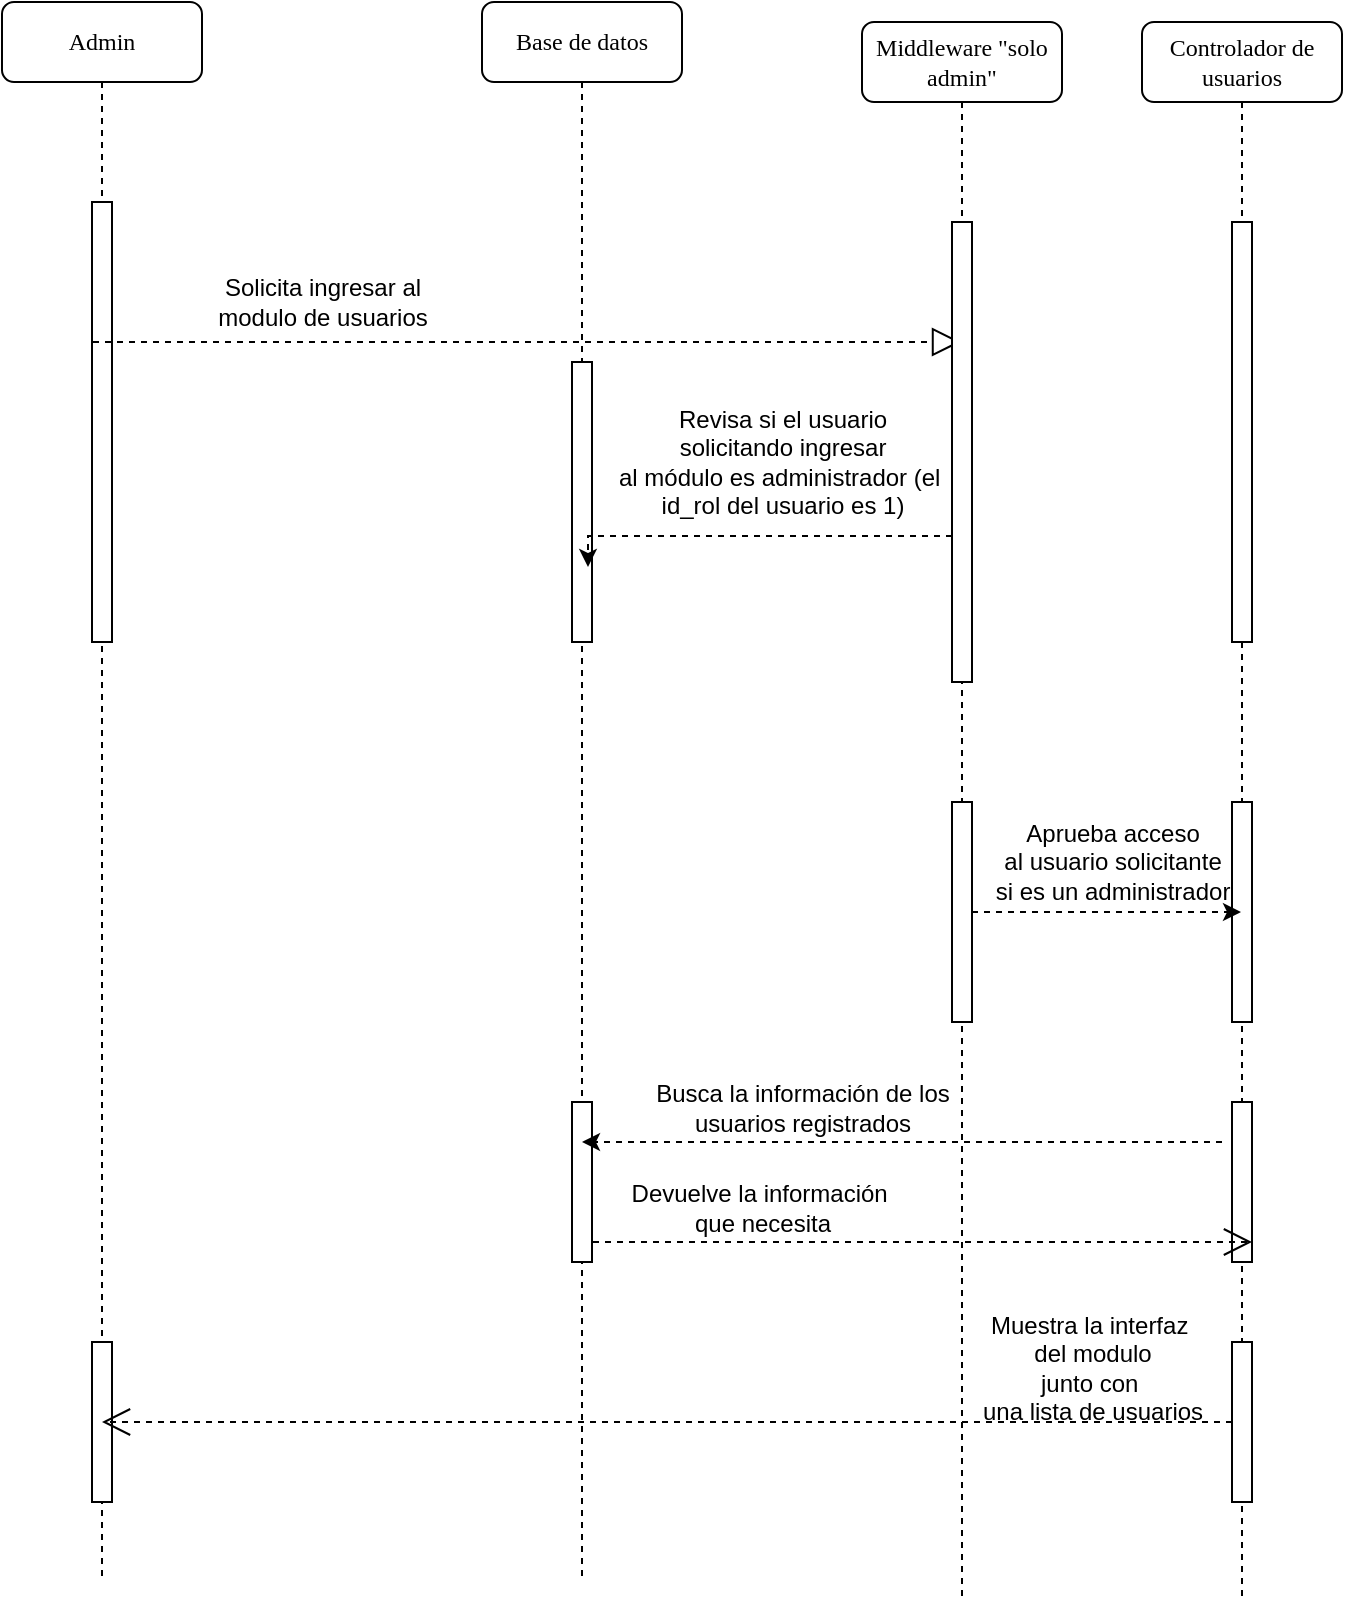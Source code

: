<mxfile version="24.8.0">
  <diagram name="Page-1" id="13e1069c-82ec-6db2-03f1-153e76fe0fe0">
    <mxGraphModel dx="880" dy="470" grid="1" gridSize="10" guides="1" tooltips="1" connect="1" arrows="1" fold="1" page="1" pageScale="1" pageWidth="1100" pageHeight="850" background="#ffffff" math="0" shadow="0">
      <root>
        <mxCell id="0" />
        <mxCell id="1" parent="0" />
        <mxCell id="7baba1c4bc27f4b0-3" value="Base de datos" style="shape=umlLifeline;perimeter=lifelinePerimeter;whiteSpace=wrap;html=1;container=1;collapsible=0;recursiveResize=0;outlineConnect=0;rounded=1;shadow=0;comic=0;labelBackgroundColor=none;strokeWidth=1;fontFamily=Verdana;fontSize=12;align=center;" parent="1" vertex="1">
          <mxGeometry x="340" y="80" width="100" height="790" as="geometry" />
        </mxCell>
        <mxCell id="7baba1c4bc27f4b0-13" value="" style="html=1;points=[];perimeter=orthogonalPerimeter;rounded=0;shadow=0;comic=0;labelBackgroundColor=none;strokeWidth=1;fontFamily=Verdana;fontSize=12;align=center;" parent="7baba1c4bc27f4b0-3" vertex="1">
          <mxGeometry x="45" y="180" width="10" height="140" as="geometry" />
        </mxCell>
        <mxCell id="hNQLCdhJePGUMtkADW94-28" value="" style="html=1;points=[[0,0,0,0,5],[0,1,0,0,-5],[1,0,0,0,5],[1,1,0,0,-5]];perimeter=orthogonalPerimeter;outlineConnect=0;targetShapes=umlLifeline;portConstraint=eastwest;newEdgeStyle={&quot;curved&quot;:0,&quot;rounded&quot;:0};" parent="7baba1c4bc27f4b0-3" vertex="1">
          <mxGeometry x="45" y="550" width="10" height="80" as="geometry" />
        </mxCell>
        <mxCell id="7baba1c4bc27f4b0-8" value="Admin" style="shape=umlLifeline;perimeter=lifelinePerimeter;whiteSpace=wrap;html=1;container=1;collapsible=0;recursiveResize=0;outlineConnect=0;rounded=1;shadow=0;comic=0;labelBackgroundColor=none;strokeWidth=1;fontFamily=Verdana;fontSize=12;align=center;" parent="1" vertex="1">
          <mxGeometry x="100" y="80" width="100" height="790" as="geometry" />
        </mxCell>
        <mxCell id="7baba1c4bc27f4b0-9" value="" style="html=1;points=[];perimeter=orthogonalPerimeter;rounded=0;shadow=0;comic=0;labelBackgroundColor=none;strokeWidth=1;fontFamily=Verdana;fontSize=12;align=center;" parent="7baba1c4bc27f4b0-8" vertex="1">
          <mxGeometry x="45" y="100" width="10" height="220" as="geometry" />
        </mxCell>
        <mxCell id="hNQLCdhJePGUMtkADW94-23" value="" style="html=1;points=[[0,0,0,0,5],[0,1,0,0,-5],[1,0,0,0,5],[1,1,0,0,-5]];perimeter=orthogonalPerimeter;outlineConnect=0;targetShapes=umlLifeline;portConstraint=eastwest;newEdgeStyle={&quot;curved&quot;:0,&quot;rounded&quot;:0};" parent="7baba1c4bc27f4b0-8" vertex="1">
          <mxGeometry x="45" y="670" width="10" height="80" as="geometry" />
        </mxCell>
        <mxCell id="652f_ZYVGCwjFdwTah18-8" value="Solicita ingresar al&lt;div&gt;modulo de usuarios&lt;/div&gt;" style="text;html=1;align=center;verticalAlign=middle;resizable=0;points=[];autosize=1;strokeColor=none;fillColor=none;" parent="1" vertex="1">
          <mxGeometry x="195" y="210" width="130" height="40" as="geometry" />
        </mxCell>
        <mxCell id="652f_ZYVGCwjFdwTah18-10" value="Controlador de usuarios" style="shape=umlLifeline;perimeter=lifelinePerimeter;whiteSpace=wrap;html=1;container=1;collapsible=0;recursiveResize=0;outlineConnect=0;rounded=1;shadow=0;comic=0;labelBackgroundColor=none;strokeWidth=1;fontFamily=Verdana;fontSize=12;align=center;" parent="1" vertex="1">
          <mxGeometry x="670" y="90" width="100" height="790" as="geometry" />
        </mxCell>
        <mxCell id="652f_ZYVGCwjFdwTah18-11" value="" style="html=1;points=[];perimeter=orthogonalPerimeter;rounded=0;shadow=0;comic=0;labelBackgroundColor=none;strokeWidth=1;fontFamily=Verdana;fontSize=12;align=center;" parent="652f_ZYVGCwjFdwTah18-10" vertex="1">
          <mxGeometry x="45" y="100" width="10" height="210" as="geometry" />
        </mxCell>
        <mxCell id="hNQLCdhJePGUMtkADW94-19" value="" style="html=1;points=[[0,0,0,0,5],[0,1,0,0,-5],[1,0,0,0,5],[1,1,0,0,-5]];perimeter=orthogonalPerimeter;outlineConnect=0;targetShapes=umlLifeline;portConstraint=eastwest;newEdgeStyle={&quot;curved&quot;:0,&quot;rounded&quot;:0};" parent="652f_ZYVGCwjFdwTah18-10" vertex="1">
          <mxGeometry x="45" y="390" width="10" height="110" as="geometry" />
        </mxCell>
        <mxCell id="hNQLCdhJePGUMtkADW94-22" value="" style="html=1;points=[[0,0,0,0,5],[0,1,0,0,-5],[1,0,0,0,5],[1,1,0,0,-5]];perimeter=orthogonalPerimeter;outlineConnect=0;targetShapes=umlLifeline;portConstraint=eastwest;newEdgeStyle={&quot;curved&quot;:0,&quot;rounded&quot;:0};" parent="652f_ZYVGCwjFdwTah18-10" vertex="1">
          <mxGeometry x="45" y="660" width="10" height="80" as="geometry" />
        </mxCell>
        <mxCell id="hNQLCdhJePGUMtkADW94-27" value="" style="html=1;points=[[0,0,0,0,5],[0,1,0,0,-5],[1,0,0,0,5],[1,1,0,0,-5]];perimeter=orthogonalPerimeter;outlineConnect=0;targetShapes=umlLifeline;portConstraint=eastwest;newEdgeStyle={&quot;curved&quot;:0,&quot;rounded&quot;:0};" parent="652f_ZYVGCwjFdwTah18-10" vertex="1">
          <mxGeometry x="45" y="540" width="10" height="80" as="geometry" />
        </mxCell>
        <mxCell id="hNQLCdhJePGUMtkADW94-32" value="" style="endArrow=open;endSize=12;dashed=1;html=1;rounded=0;" parent="652f_ZYVGCwjFdwTah18-10" edge="1">
          <mxGeometry width="160" relative="1" as="geometry">
            <mxPoint x="-274.5" y="610" as="sourcePoint" />
            <mxPoint x="55" y="610" as="targetPoint" />
          </mxGeometry>
        </mxCell>
        <mxCell id="hNQLCdhJePGUMtkADW94-34" value="Muestra la interfaz&amp;nbsp;&lt;div&gt;del modulo&lt;div&gt;junto con&amp;nbsp;&lt;/div&gt;&lt;div&gt;una lista de usuarios&lt;/div&gt;&lt;/div&gt;" style="text;html=1;align=center;verticalAlign=middle;resizable=0;points=[];autosize=1;strokeColor=none;fillColor=none;" parent="652f_ZYVGCwjFdwTah18-10" vertex="1">
          <mxGeometry x="-90" y="638" width="130" height="70" as="geometry" />
        </mxCell>
        <mxCell id="652f_ZYVGCwjFdwTah18-1" value="" style="endArrow=block;dashed=1;endFill=0;endSize=12;html=1;rounded=0;" parent="1" target="hNQLCdhJePGUMtkADW94-11" edge="1">
          <mxGeometry width="160" relative="1" as="geometry">
            <mxPoint x="145.5" y="250" as="sourcePoint" />
            <mxPoint x="380" y="250" as="targetPoint" />
            <Array as="points">
              <mxPoint x="275.5" y="250" />
            </Array>
          </mxGeometry>
        </mxCell>
        <mxCell id="hNQLCdhJePGUMtkADW94-11" value="Middleware &quot;solo admin&quot;" style="shape=umlLifeline;perimeter=lifelinePerimeter;whiteSpace=wrap;html=1;container=1;collapsible=0;recursiveResize=0;outlineConnect=0;rounded=1;shadow=0;comic=0;labelBackgroundColor=none;strokeWidth=1;fontFamily=Verdana;fontSize=12;align=center;" parent="1" vertex="1">
          <mxGeometry x="530" y="90" width="100" height="790" as="geometry" />
        </mxCell>
        <mxCell id="hNQLCdhJePGUMtkADW94-12" value="" style="html=1;points=[];perimeter=orthogonalPerimeter;rounded=0;shadow=0;comic=0;labelBackgroundColor=none;strokeWidth=1;fontFamily=Verdana;fontSize=12;align=center;" parent="hNQLCdhJePGUMtkADW94-11" vertex="1">
          <mxGeometry x="45" y="100" width="10" height="230" as="geometry" />
        </mxCell>
        <mxCell id="hNQLCdhJePGUMtkADW94-18" value="" style="html=1;points=[[0,0,0,0,5],[0,1,0,0,-5],[1,0,0,0,5],[1,1,0,0,-5]];perimeter=orthogonalPerimeter;outlineConnect=0;targetShapes=umlLifeline;portConstraint=eastwest;newEdgeStyle={&quot;curved&quot;:0,&quot;rounded&quot;:0};" parent="hNQLCdhJePGUMtkADW94-11" vertex="1">
          <mxGeometry x="45" y="390" width="10" height="110" as="geometry" />
        </mxCell>
        <mxCell id="hNQLCdhJePGUMtkADW94-29" style="edgeStyle=orthogonalEdgeStyle;rounded=0;orthogonalLoop=1;jettySize=auto;html=1;curved=0;dashed=1;" parent="hNQLCdhJePGUMtkADW94-11" edge="1">
          <mxGeometry relative="1" as="geometry">
            <mxPoint x="180" y="560" as="sourcePoint" />
            <mxPoint x="-140" y="560" as="targetPoint" />
          </mxGeometry>
        </mxCell>
        <mxCell id="hNQLCdhJePGUMtkADW94-16" value="Revisa si el usuario&lt;div&gt;solicitando ingresar&lt;/div&gt;&lt;div&gt;al módulo es administrador (el&amp;nbsp;&lt;/div&gt;&lt;div&gt;id_rol del usuario es 1)&lt;/div&gt;" style="text;html=1;align=center;verticalAlign=middle;resizable=0;points=[];autosize=1;strokeColor=none;fillColor=none;" parent="1" vertex="1">
          <mxGeometry x="395" y="275" width="190" height="70" as="geometry" />
        </mxCell>
        <mxCell id="hNQLCdhJePGUMtkADW94-17" style="edgeStyle=orthogonalEdgeStyle;rounded=0;orthogonalLoop=1;jettySize=auto;html=1;entryX=0.8;entryY=0.732;entryDx=0;entryDy=0;entryPerimeter=0;dashed=1;" parent="1" source="hNQLCdhJePGUMtkADW94-12" target="7baba1c4bc27f4b0-13" edge="1">
          <mxGeometry relative="1" as="geometry">
            <Array as="points">
              <mxPoint x="530" y="347" />
              <mxPoint x="530" y="347" />
            </Array>
          </mxGeometry>
        </mxCell>
        <mxCell id="hNQLCdhJePGUMtkADW94-20" style="edgeStyle=orthogonalEdgeStyle;rounded=0;orthogonalLoop=1;jettySize=auto;html=1;curved=0;dashed=1;" parent="1" source="hNQLCdhJePGUMtkADW94-18" target="652f_ZYVGCwjFdwTah18-10" edge="1">
          <mxGeometry relative="1" as="geometry">
            <Array as="points">
              <mxPoint x="650" y="535" />
              <mxPoint x="650" y="535" />
            </Array>
          </mxGeometry>
        </mxCell>
        <mxCell id="hNQLCdhJePGUMtkADW94-21" value="Aprueba acceso&lt;div&gt;al usuario solicitante&lt;/div&gt;&lt;div&gt;si es un administrador&lt;/div&gt;" style="text;html=1;align=center;verticalAlign=middle;resizable=0;points=[];autosize=1;strokeColor=none;fillColor=none;" parent="1" vertex="1">
          <mxGeometry x="585" y="480" width="140" height="60" as="geometry" />
        </mxCell>
        <mxCell id="hNQLCdhJePGUMtkADW94-25" value="" style="endArrow=open;endSize=12;dashed=1;html=1;rounded=0;" parent="1" source="hNQLCdhJePGUMtkADW94-22" target="7baba1c4bc27f4b0-8" edge="1">
          <mxGeometry width="160" relative="1" as="geometry">
            <mxPoint x="530" y="680" as="sourcePoint" />
            <mxPoint x="690" y="680" as="targetPoint" />
          </mxGeometry>
        </mxCell>
        <mxCell id="hNQLCdhJePGUMtkADW94-30" value="Busca la información de los&lt;div&gt;usuarios registrados&lt;/div&gt;" style="text;html=1;align=center;verticalAlign=middle;resizable=0;points=[];autosize=1;strokeColor=none;fillColor=none;" parent="1" vertex="1">
          <mxGeometry x="415" y="613" width="170" height="40" as="geometry" />
        </mxCell>
        <mxCell id="hNQLCdhJePGUMtkADW94-33" value="Devuelve la información&amp;nbsp;&lt;div&gt;que necesita&lt;/div&gt;" style="text;html=1;align=center;verticalAlign=middle;resizable=0;points=[];autosize=1;strokeColor=none;fillColor=none;" parent="1" vertex="1">
          <mxGeometry x="405" y="663" width="150" height="40" as="geometry" />
        </mxCell>
      </root>
    </mxGraphModel>
  </diagram>
</mxfile>
